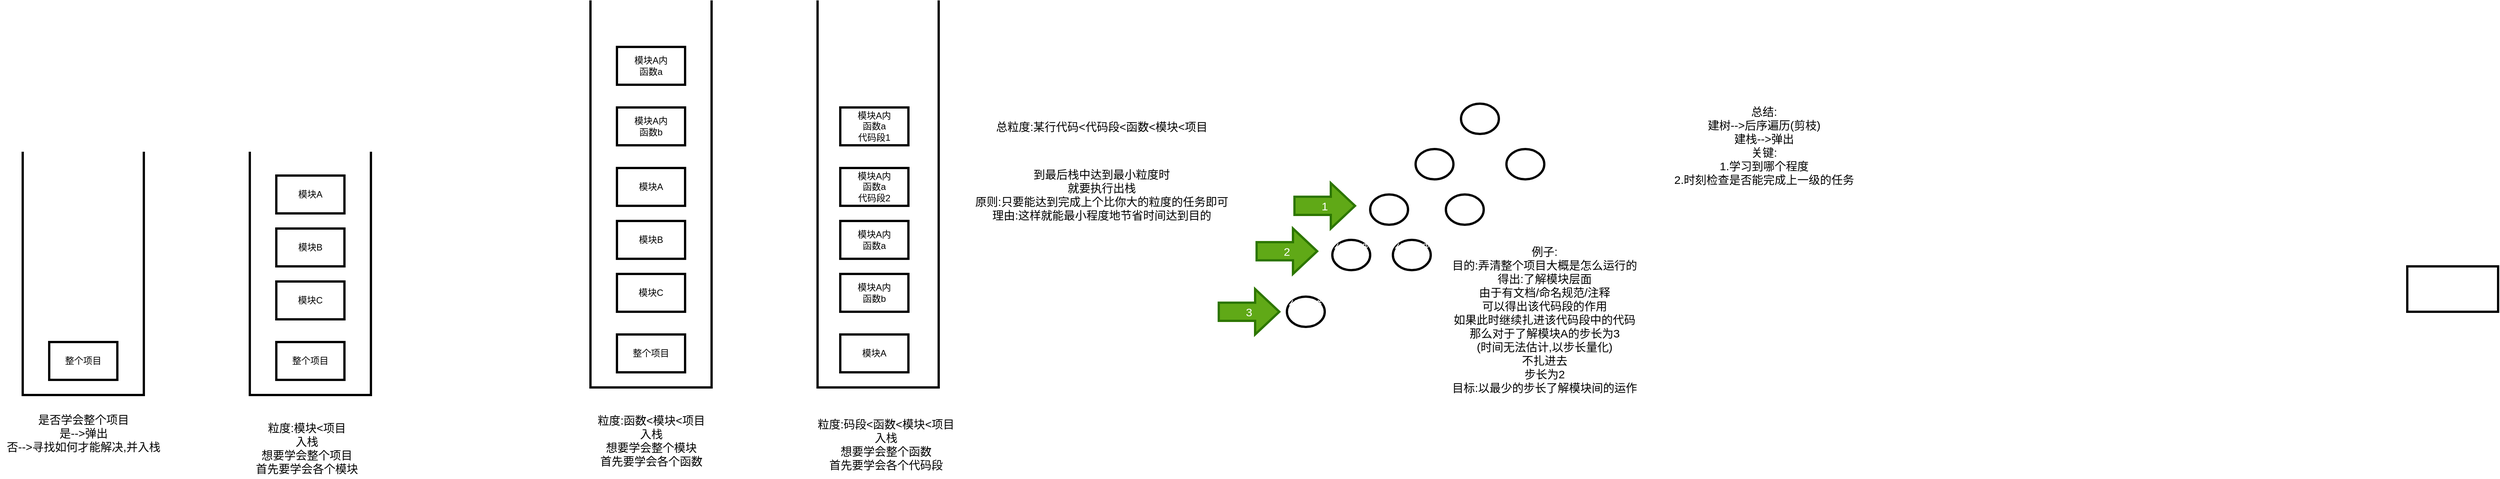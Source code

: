 <mxfile>
    <diagram id="i5EG3LjnO_YABH-9sDDq" name="第 1 页">
        <mxGraphModel dx="78" dy="2547" grid="1" gridSize="10" guides="1" tooltips="1" connect="1" arrows="1" fold="1" page="1" pageScale="1" pageWidth="1200" pageHeight="1920" background="#FFFFFF" math="0" shadow="0">
            <root>
                <mxCell id="0"/>
                <mxCell id="1" parent="0"/>
                <mxCell id="3" value="" style="shape=partialRectangle;whiteSpace=wrap;html=1;bottom=1;right=1;left=1;top=0;fillColor=none;routingCenterX=-0.5;strokeColor=#000000;strokeWidth=3;" vertex="1" parent="1">
                    <mxGeometry x="120" y="150" width="160" height="320" as="geometry"/>
                </mxCell>
                <mxCell id="4" value="整个项目" style="whiteSpace=wrap;html=1;strokeColor=#000000;strokeWidth=3;" vertex="1" parent="1">
                    <mxGeometry x="155" y="400" width="90" height="50" as="geometry"/>
                </mxCell>
                <mxCell id="6" value="" style="shape=partialRectangle;whiteSpace=wrap;html=1;bottom=1;right=1;left=1;top=0;fillColor=none;routingCenterX=-0.5;strokeColor=#000000;strokeWidth=3;" vertex="1" parent="1">
                    <mxGeometry x="420" y="150" width="160" height="320" as="geometry"/>
                </mxCell>
                <mxCell id="7" value="整个项目" style="whiteSpace=wrap;html=1;strokeColor=#000000;strokeWidth=3;" vertex="1" parent="1">
                    <mxGeometry x="455" y="400" width="90" height="50" as="geometry"/>
                </mxCell>
                <mxCell id="8" value="模块A" style="whiteSpace=wrap;html=1;strokeColor=#000000;strokeWidth=3;" vertex="1" parent="1">
                    <mxGeometry x="455" y="180" width="90" height="50" as="geometry"/>
                </mxCell>
                <mxCell id="9" value="是否学会整个项目&lt;br&gt;是--&amp;gt;弹出&lt;br&gt;否--&amp;gt;寻找如何才能解决,并入栈" style="text;html=1;align=center;verticalAlign=middle;resizable=0;points=[];autosize=1;strokeColor=none;fillColor=none;fontColor=#000000;fontSize=15;" vertex="1" parent="1">
                    <mxGeometry x="90" y="490" width="220" height="60" as="geometry"/>
                </mxCell>
                <mxCell id="10" value="模块C" style="whiteSpace=wrap;html=1;strokeColor=#000000;strokeWidth=3;" vertex="1" parent="1">
                    <mxGeometry x="455" y="320" width="90" height="50" as="geometry"/>
                </mxCell>
                <mxCell id="11" value="模块B" style="whiteSpace=wrap;html=1;strokeColor=#000000;strokeWidth=3;" vertex="1" parent="1">
                    <mxGeometry x="455" y="250" width="90" height="50" as="geometry"/>
                </mxCell>
                <mxCell id="12" value="粒度:模块&amp;lt;项目&lt;br&gt;入栈&lt;br&gt;想要学会整个项目&lt;br&gt;首先要学会各个模块&lt;br&gt;" style="text;html=1;align=center;verticalAlign=middle;resizable=0;points=[];autosize=1;strokeColor=none;fillColor=none;fontColor=#000000;fontSize=15;" vertex="1" parent="1">
                    <mxGeometry x="420" y="500" width="150" height="80" as="geometry"/>
                </mxCell>
                <mxCell id="13" value="" style="shape=partialRectangle;whiteSpace=wrap;html=1;bottom=1;right=1;left=1;top=0;fillColor=none;routingCenterX=-0.5;strokeColor=#000000;strokeWidth=3;" vertex="1" parent="1">
                    <mxGeometry x="870" y="-50" width="160" height="510" as="geometry"/>
                </mxCell>
                <mxCell id="14" value="整个项目" style="whiteSpace=wrap;html=1;strokeColor=#000000;strokeWidth=3;" vertex="1" parent="1">
                    <mxGeometry x="905" y="390" width="90" height="50" as="geometry"/>
                </mxCell>
                <mxCell id="15" value="模块A" style="whiteSpace=wrap;html=1;strokeColor=#000000;strokeWidth=3;" vertex="1" parent="1">
                    <mxGeometry x="905" y="170" width="90" height="50" as="geometry"/>
                </mxCell>
                <mxCell id="16" value="模块C" style="whiteSpace=wrap;html=1;strokeColor=#000000;strokeWidth=3;" vertex="1" parent="1">
                    <mxGeometry x="905" y="310" width="90" height="50" as="geometry"/>
                </mxCell>
                <mxCell id="17" value="模块B" style="whiteSpace=wrap;html=1;strokeColor=#000000;strokeWidth=3;" vertex="1" parent="1">
                    <mxGeometry x="905" y="240" width="90" height="50" as="geometry"/>
                </mxCell>
                <mxCell id="18" value="粒度:函数&amp;lt;模块&amp;lt;项目&lt;br&gt;入栈&lt;br&gt;想要学会整个模块&lt;br&gt;首先要学会各个函数" style="text;html=1;align=center;verticalAlign=middle;resizable=0;points=[];autosize=1;strokeColor=none;fillColor=none;fontColor=#000000;fontSize=15;" vertex="1" parent="1">
                    <mxGeometry x="870" y="490" width="160" height="80" as="geometry"/>
                </mxCell>
                <mxCell id="19" value="模块A内&lt;br&gt;函数a" style="whiteSpace=wrap;html=1;strokeColor=#000000;strokeWidth=3;" vertex="1" parent="1">
                    <mxGeometry x="905" y="10" width="90" height="50" as="geometry"/>
                </mxCell>
                <mxCell id="21" value="模块A内&lt;br&gt;函数b" style="whiteSpace=wrap;html=1;strokeColor=#000000;strokeWidth=3;" vertex="1" parent="1">
                    <mxGeometry x="905" y="90" width="90" height="50" as="geometry"/>
                </mxCell>
                <mxCell id="22" value="" style="whiteSpace=wrap;html=1;fontSize=15;fontColor=#000000;strokeColor=#000000;strokeWidth=3;" vertex="1" parent="1">
                    <mxGeometry x="3270" y="300" width="120" height="60" as="geometry"/>
                </mxCell>
                <mxCell id="30" value="粒度:码段&amp;lt;函数&amp;lt;模块&amp;lt;项目&lt;br&gt;入栈&lt;br&gt;想要学会整个函数&lt;br&gt;首先要学会各个代码段" style="text;html=1;align=center;verticalAlign=middle;resizable=0;points=[];autosize=1;strokeColor=none;fillColor=none;fontColor=#000000;fontSize=15;" vertex="1" parent="1">
                    <mxGeometry x="1165" y="495" width="190" height="80" as="geometry"/>
                </mxCell>
                <mxCell id="36" value="" style="shape=partialRectangle;whiteSpace=wrap;html=1;bottom=1;right=1;left=1;top=0;fillColor=none;routingCenterX=-0.5;strokeColor=#000000;strokeWidth=3;" vertex="1" parent="1">
                    <mxGeometry x="1170" y="-50" width="160" height="510" as="geometry"/>
                </mxCell>
                <mxCell id="38" value="模块A" style="whiteSpace=wrap;html=1;strokeColor=#000000;strokeWidth=3;" vertex="1" parent="1">
                    <mxGeometry x="1200" y="390" width="90" height="50" as="geometry"/>
                </mxCell>
                <mxCell id="41" value="模块A内&lt;br&gt;函数a" style="whiteSpace=wrap;html=1;strokeColor=#000000;strokeWidth=3;" vertex="1" parent="1">
                    <mxGeometry x="1200" y="240" width="90" height="50" as="geometry"/>
                </mxCell>
                <mxCell id="42" value="模块A内&lt;br&gt;函数b" style="whiteSpace=wrap;html=1;strokeColor=#000000;strokeWidth=3;" vertex="1" parent="1">
                    <mxGeometry x="1200" y="310" width="90" height="50" as="geometry"/>
                </mxCell>
                <mxCell id="43" value="模块A内&lt;br&gt;函数a&lt;br&gt;代码段2" style="whiteSpace=wrap;html=1;strokeColor=#000000;strokeWidth=3;" vertex="1" parent="1">
                    <mxGeometry x="1200" y="170" width="90" height="50" as="geometry"/>
                </mxCell>
                <mxCell id="44" value="模块A内&lt;br&gt;函数a&lt;br&gt;代码段1" style="whiteSpace=wrap;html=1;strokeColor=#000000;strokeWidth=3;" vertex="1" parent="1">
                    <mxGeometry x="1200" y="90" width="90" height="50" as="geometry"/>
                </mxCell>
                <mxCell id="46" value="总粒度:某行代码&amp;lt;代码段&amp;lt;函数&amp;lt;模块&amp;lt;项目&lt;br&gt;" style="text;html=1;align=center;verticalAlign=middle;resizable=0;points=[];autosize=1;strokeColor=none;fillColor=none;fontColor=#000000;fontSize=15;" vertex="1" parent="1">
                    <mxGeometry x="1400" y="105" width="290" height="20" as="geometry"/>
                </mxCell>
                <mxCell id="47" value="到最后栈中达到最小粒度时&lt;br&gt;就要执行出栈&lt;br&gt;原则:只要能达到完成上个比你大的粒度的任务即可&lt;br&gt;理由:这样就能最小程度地节省时间达到目的&lt;br&gt;" style="text;html=1;align=center;verticalAlign=middle;resizable=0;points=[];autosize=1;strokeColor=none;fillColor=none;fontColor=#000000;fontSize=15;" vertex="1" parent="1">
                    <mxGeometry x="1370" y="165" width="350" height="80" as="geometry"/>
                </mxCell>
                <mxCell id="53" value="&lt;font color=&quot;#ffffff&quot;&gt;项目&lt;/font&gt;" style="ellipse;whiteSpace=wrap;html=1;fontSize=15;fontColor=#000000;strokeColor=#000000;strokeWidth=3;" vertex="1" parent="1">
                    <mxGeometry x="2020" y="85" width="50" height="40" as="geometry"/>
                </mxCell>
                <mxCell id="60" value="&lt;font color=&quot;#ffffff&quot;&gt;函数a&lt;/font&gt;" style="ellipse;whiteSpace=wrap;html=1;fontSize=15;fontColor=#000000;strokeColor=#000000;strokeWidth=3;" vertex="1" parent="1">
                    <mxGeometry x="1900" y="205" width="50" height="40" as="geometry"/>
                </mxCell>
                <mxCell id="61" value="&lt;font color=&quot;#ffffff&quot;&gt;模块B&lt;/font&gt;" style="ellipse;whiteSpace=wrap;html=1;fontSize=15;fontColor=#000000;strokeColor=#000000;strokeWidth=3;" vertex="1" parent="1">
                    <mxGeometry x="2080" y="145" width="50" height="40" as="geometry"/>
                </mxCell>
                <mxCell id="62" value="&lt;font color=&quot;#ffffff&quot;&gt;模块A&lt;/font&gt;" style="ellipse;whiteSpace=wrap;html=1;fontSize=15;fontColor=#000000;strokeColor=#000000;strokeWidth=3;" vertex="1" parent="1">
                    <mxGeometry x="1960" y="145" width="50" height="40" as="geometry"/>
                </mxCell>
                <mxCell id="63" value="例子:&lt;br&gt;目的:弄清整个项目大概是怎么运行的&lt;br&gt;得出:了解模块层面&lt;br&gt;由于有文档/命名规范/注释&lt;br&gt;可以得出该代码段的作用&lt;br&gt;如果此时继续扎进该代码段中的代码&lt;br&gt;那么对于了解模块A的步长为3&lt;br&gt;(时间无法估计,以步长量化)&lt;br&gt;不扎进去&lt;br&gt;步长为2&lt;br&gt;目标:以最少的步长了解模块间的运作" style="text;html=1;align=center;verticalAlign=middle;resizable=0;points=[];autosize=1;strokeColor=none;fillColor=none;fontColor=#000000;fontSize=15;" vertex="1" parent="1">
                    <mxGeometry x="2000" y="270" width="260" height="200" as="geometry"/>
                </mxCell>
                <mxCell id="64" value="&lt;font color=&quot;#ffffff&quot;&gt;函数a&lt;/font&gt;" style="ellipse;whiteSpace=wrap;html=1;fontSize=15;fontColor=#000000;strokeColor=#000000;strokeWidth=3;" vertex="1" parent="1">
                    <mxGeometry x="2000" y="205" width="50" height="40" as="geometry"/>
                </mxCell>
                <mxCell id="65" value="&lt;font color=&quot;#ffffff&quot;&gt;代码段1&lt;/font&gt;" style="ellipse;whiteSpace=wrap;html=1;fontSize=15;fontColor=#000000;strokeColor=#000000;strokeWidth=3;" vertex="1" parent="1">
                    <mxGeometry x="1850" y="265" width="50" height="40" as="geometry"/>
                </mxCell>
                <mxCell id="66" value="&lt;font color=&quot;#ffffff&quot;&gt;代码段2&lt;/font&gt;" style="ellipse;whiteSpace=wrap;html=1;fontSize=15;fontColor=#000000;strokeColor=#000000;strokeWidth=3;" vertex="1" parent="1">
                    <mxGeometry x="1930" y="265" width="50" height="40" as="geometry"/>
                </mxCell>
                <mxCell id="68" value="3" style="shape=singleArrow;whiteSpace=wrap;html=1;arrowWidth=0.4;arrowSize=0.4;fontSize=15;fontColor=#ffffff;strokeColor=#2D7600;strokeWidth=3;fillColor=#60a917;" vertex="1" parent="1">
                    <mxGeometry x="1700" y="330" width="80" height="60" as="geometry"/>
                </mxCell>
                <mxCell id="70" value="&lt;font color=&quot;#ffffff&quot;&gt;代码第一行&lt;/font&gt;" style="ellipse;whiteSpace=wrap;html=1;fontSize=15;fontColor=#000000;strokeColor=#000000;strokeWidth=3;" vertex="1" parent="1">
                    <mxGeometry x="1790" y="340" width="50" height="40" as="geometry"/>
                </mxCell>
                <mxCell id="71" value="2" style="shape=singleArrow;whiteSpace=wrap;html=1;arrowWidth=0.4;arrowSize=0.4;fontSize=15;fontColor=#ffffff;strokeColor=#2D7600;strokeWidth=3;fillColor=#60a917;" vertex="1" parent="1">
                    <mxGeometry x="1750" y="250" width="80" height="60" as="geometry"/>
                </mxCell>
                <mxCell id="72" value="1" style="shape=singleArrow;whiteSpace=wrap;html=1;arrowWidth=0.4;arrowSize=0.4;fontSize=15;fontColor=#ffffff;strokeColor=#2D7600;strokeWidth=3;fillColor=#60a917;" vertex="1" parent="1">
                    <mxGeometry x="1800" y="190" width="80" height="60" as="geometry"/>
                </mxCell>
                <mxCell id="73" value="总结:&lt;br&gt;建树--&amp;gt;后序遍历(剪枝)&lt;br&gt;建栈--&amp;gt;弹出&lt;br&gt;关键:&lt;br&gt;1.学习到哪个程度&lt;br&gt;2.时刻检查是否能完成上一级的任务&lt;br&gt;" style="text;html=1;align=center;verticalAlign=middle;resizable=0;points=[];autosize=1;strokeColor=none;fillColor=none;fontColor=#000000;fontSize=15;" vertex="1" parent="1">
                    <mxGeometry x="2295" y="85" width="250" height="110" as="geometry"/>
                </mxCell>
            </root>
        </mxGraphModel>
    </diagram>
</mxfile>